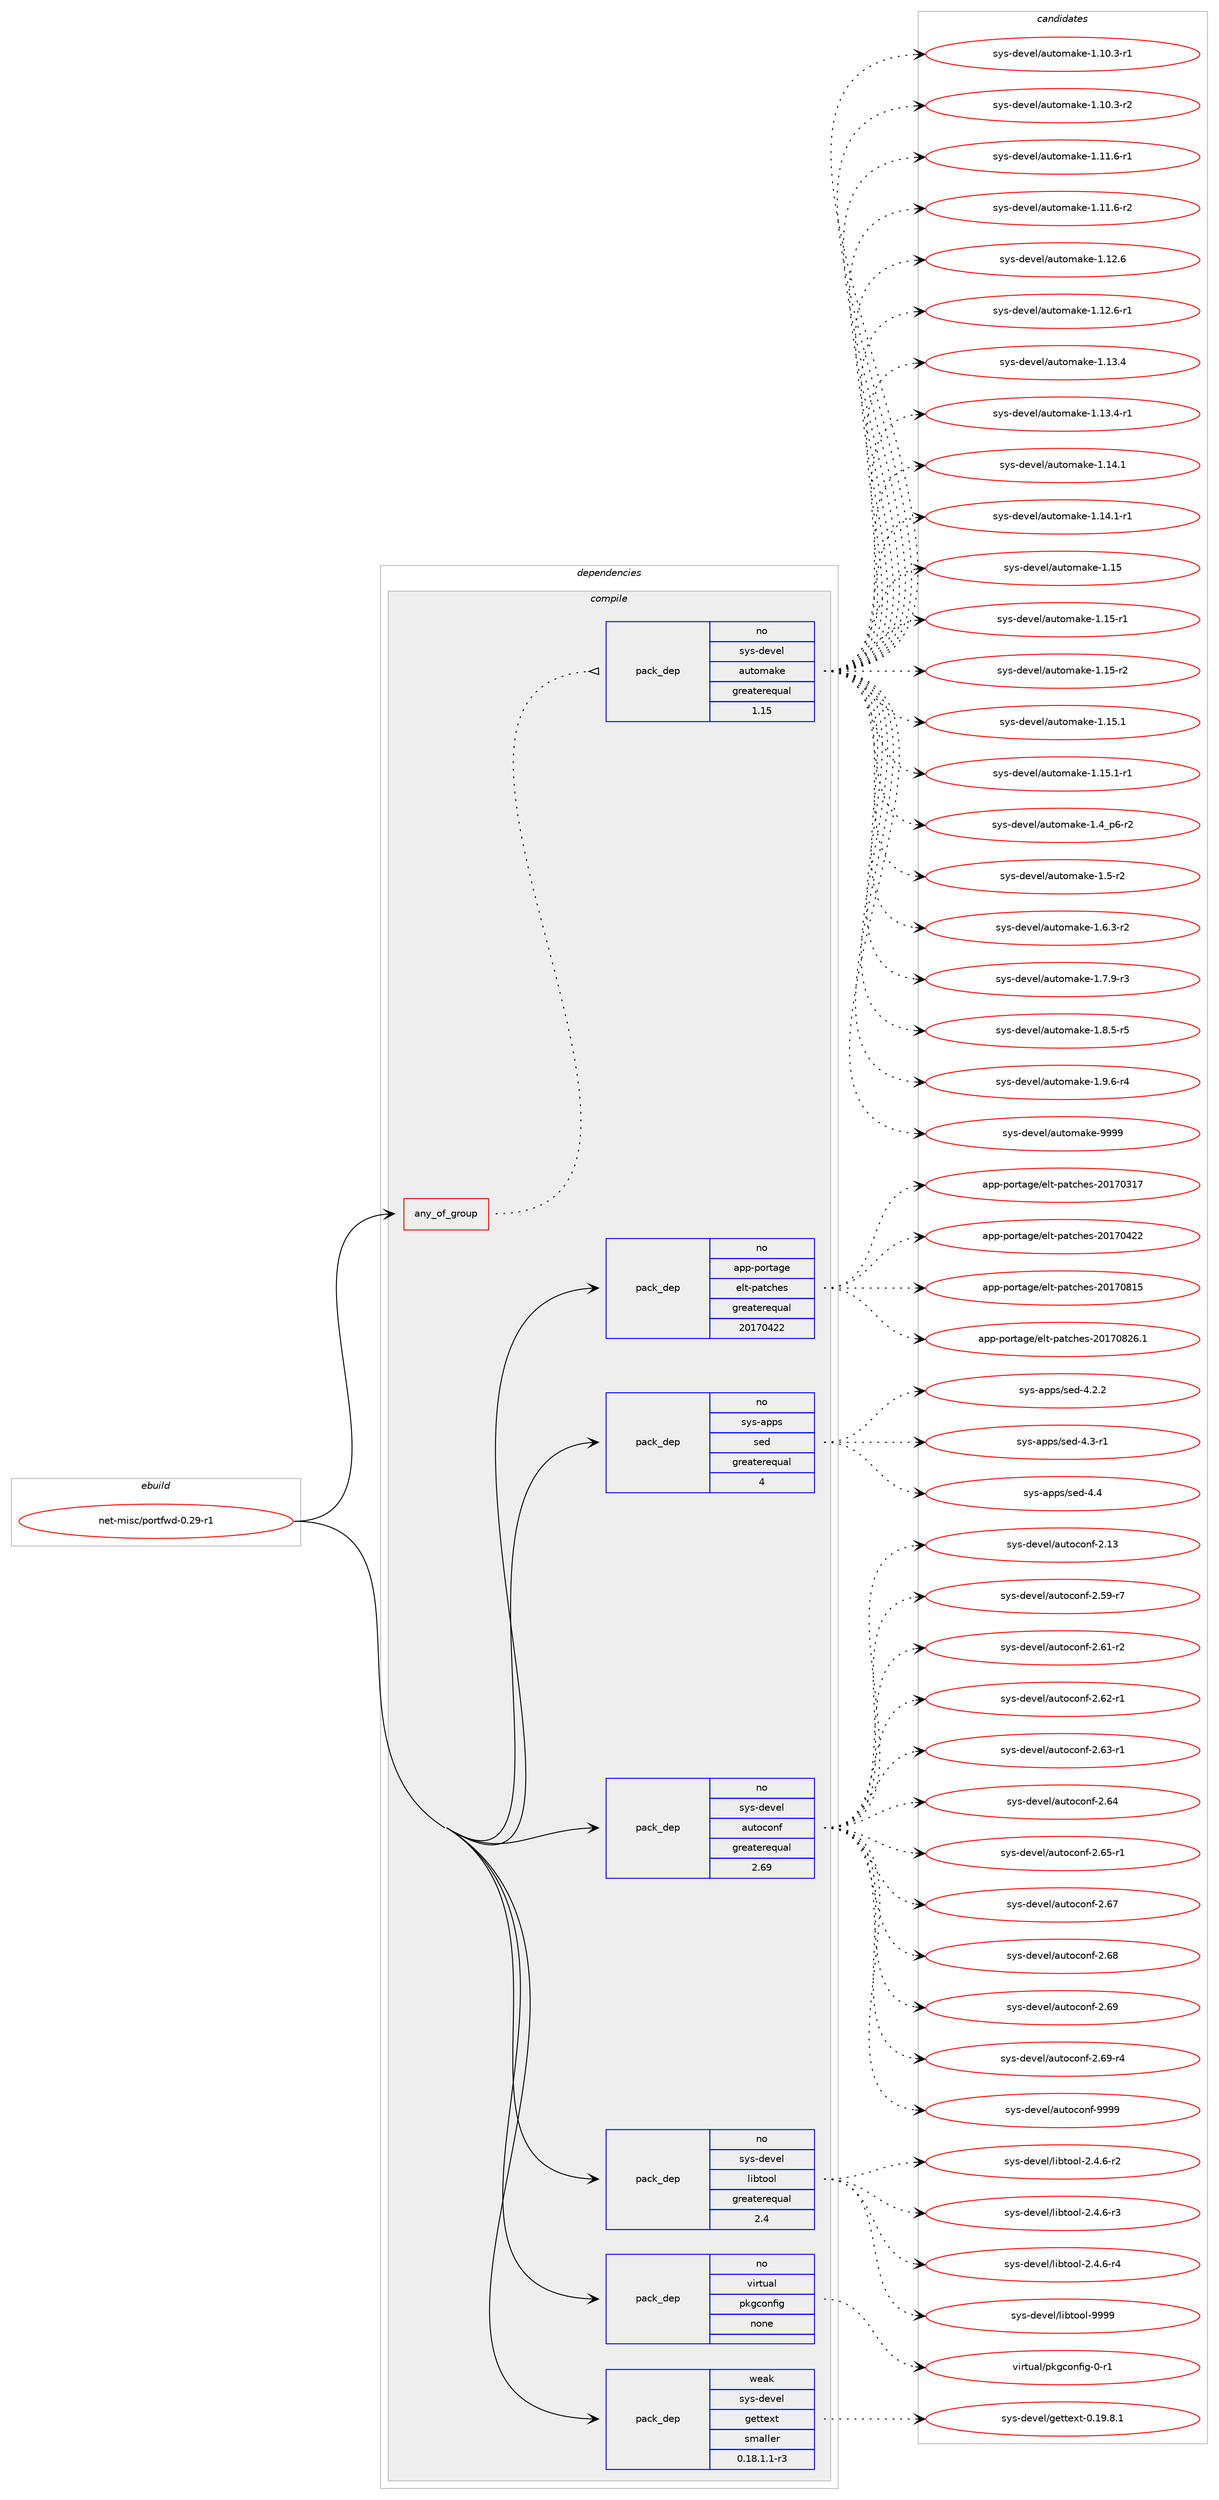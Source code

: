 digraph prolog {

# *************
# Graph options
# *************

newrank=true;
concentrate=true;
compound=true;
graph [rankdir=LR,fontname=Helvetica,fontsize=10,ranksep=1.5];#, ranksep=2.5, nodesep=0.2];
edge  [arrowhead=vee];
node  [fontname=Helvetica,fontsize=10];

# **********
# The ebuild
# **********

subgraph cluster_leftcol {
color=gray;
rank=same;
label=<<i>ebuild</i>>;
id [label="net-misc/portfwd-0.29-r1", color=red, width=4, href="../net-misc/portfwd-0.29-r1.svg"];
}

# ****************
# The dependencies
# ****************

subgraph cluster_midcol {
color=gray;
label=<<i>dependencies</i>>;
subgraph cluster_compile {
fillcolor="#eeeeee";
style=filled;
label=<<i>compile</i>>;
subgraph any7108 {
dependency429243 [label=<<TABLE BORDER="0" CELLBORDER="1" CELLSPACING="0" CELLPADDING="4"><TR><TD CELLPADDING="10">any_of_group</TD></TR></TABLE>>, shape=none, color=red];subgraph pack315651 {
dependency429244 [label=<<TABLE BORDER="0" CELLBORDER="1" CELLSPACING="0" CELLPADDING="4" WIDTH="220"><TR><TD ROWSPAN="6" CELLPADDING="30">pack_dep</TD></TR><TR><TD WIDTH="110">no</TD></TR><TR><TD>sys-devel</TD></TR><TR><TD>automake</TD></TR><TR><TD>greaterequal</TD></TR><TR><TD>1.15</TD></TR></TABLE>>, shape=none, color=blue];
}
dependency429243:e -> dependency429244:w [weight=20,style="dotted",arrowhead="oinv"];
}
id:e -> dependency429243:w [weight=20,style="solid",arrowhead="vee"];
subgraph pack315652 {
dependency429245 [label=<<TABLE BORDER="0" CELLBORDER="1" CELLSPACING="0" CELLPADDING="4" WIDTH="220"><TR><TD ROWSPAN="6" CELLPADDING="30">pack_dep</TD></TR><TR><TD WIDTH="110">no</TD></TR><TR><TD>app-portage</TD></TR><TR><TD>elt-patches</TD></TR><TR><TD>greaterequal</TD></TR><TR><TD>20170422</TD></TR></TABLE>>, shape=none, color=blue];
}
id:e -> dependency429245:w [weight=20,style="solid",arrowhead="vee"];
subgraph pack315653 {
dependency429246 [label=<<TABLE BORDER="0" CELLBORDER="1" CELLSPACING="0" CELLPADDING="4" WIDTH="220"><TR><TD ROWSPAN="6" CELLPADDING="30">pack_dep</TD></TR><TR><TD WIDTH="110">no</TD></TR><TR><TD>sys-apps</TD></TR><TR><TD>sed</TD></TR><TR><TD>greaterequal</TD></TR><TR><TD>4</TD></TR></TABLE>>, shape=none, color=blue];
}
id:e -> dependency429246:w [weight=20,style="solid",arrowhead="vee"];
subgraph pack315654 {
dependency429247 [label=<<TABLE BORDER="0" CELLBORDER="1" CELLSPACING="0" CELLPADDING="4" WIDTH="220"><TR><TD ROWSPAN="6" CELLPADDING="30">pack_dep</TD></TR><TR><TD WIDTH="110">no</TD></TR><TR><TD>sys-devel</TD></TR><TR><TD>autoconf</TD></TR><TR><TD>greaterequal</TD></TR><TR><TD>2.69</TD></TR></TABLE>>, shape=none, color=blue];
}
id:e -> dependency429247:w [weight=20,style="solid",arrowhead="vee"];
subgraph pack315655 {
dependency429248 [label=<<TABLE BORDER="0" CELLBORDER="1" CELLSPACING="0" CELLPADDING="4" WIDTH="220"><TR><TD ROWSPAN="6" CELLPADDING="30">pack_dep</TD></TR><TR><TD WIDTH="110">no</TD></TR><TR><TD>sys-devel</TD></TR><TR><TD>libtool</TD></TR><TR><TD>greaterequal</TD></TR><TR><TD>2.4</TD></TR></TABLE>>, shape=none, color=blue];
}
id:e -> dependency429248:w [weight=20,style="solid",arrowhead="vee"];
subgraph pack315656 {
dependency429249 [label=<<TABLE BORDER="0" CELLBORDER="1" CELLSPACING="0" CELLPADDING="4" WIDTH="220"><TR><TD ROWSPAN="6" CELLPADDING="30">pack_dep</TD></TR><TR><TD WIDTH="110">no</TD></TR><TR><TD>virtual</TD></TR><TR><TD>pkgconfig</TD></TR><TR><TD>none</TD></TR><TR><TD></TD></TR></TABLE>>, shape=none, color=blue];
}
id:e -> dependency429249:w [weight=20,style="solid",arrowhead="vee"];
subgraph pack315657 {
dependency429250 [label=<<TABLE BORDER="0" CELLBORDER="1" CELLSPACING="0" CELLPADDING="4" WIDTH="220"><TR><TD ROWSPAN="6" CELLPADDING="30">pack_dep</TD></TR><TR><TD WIDTH="110">weak</TD></TR><TR><TD>sys-devel</TD></TR><TR><TD>gettext</TD></TR><TR><TD>smaller</TD></TR><TR><TD>0.18.1.1-r3</TD></TR></TABLE>>, shape=none, color=blue];
}
id:e -> dependency429250:w [weight=20,style="solid",arrowhead="vee"];
}
subgraph cluster_compileandrun {
fillcolor="#eeeeee";
style=filled;
label=<<i>compile and run</i>>;
}
subgraph cluster_run {
fillcolor="#eeeeee";
style=filled;
label=<<i>run</i>>;
}
}

# **************
# The candidates
# **************

subgraph cluster_choices {
rank=same;
color=gray;
label=<<i>candidates</i>>;

subgraph choice315651 {
color=black;
nodesep=1;
choice11512111545100101118101108479711711611110997107101454946494846514511449 [label="sys-devel/automake-1.10.3-r1", color=red, width=4,href="../sys-devel/automake-1.10.3-r1.svg"];
choice11512111545100101118101108479711711611110997107101454946494846514511450 [label="sys-devel/automake-1.10.3-r2", color=red, width=4,href="../sys-devel/automake-1.10.3-r2.svg"];
choice11512111545100101118101108479711711611110997107101454946494946544511449 [label="sys-devel/automake-1.11.6-r1", color=red, width=4,href="../sys-devel/automake-1.11.6-r1.svg"];
choice11512111545100101118101108479711711611110997107101454946494946544511450 [label="sys-devel/automake-1.11.6-r2", color=red, width=4,href="../sys-devel/automake-1.11.6-r2.svg"];
choice1151211154510010111810110847971171161111099710710145494649504654 [label="sys-devel/automake-1.12.6", color=red, width=4,href="../sys-devel/automake-1.12.6.svg"];
choice11512111545100101118101108479711711611110997107101454946495046544511449 [label="sys-devel/automake-1.12.6-r1", color=red, width=4,href="../sys-devel/automake-1.12.6-r1.svg"];
choice1151211154510010111810110847971171161111099710710145494649514652 [label="sys-devel/automake-1.13.4", color=red, width=4,href="../sys-devel/automake-1.13.4.svg"];
choice11512111545100101118101108479711711611110997107101454946495146524511449 [label="sys-devel/automake-1.13.4-r1", color=red, width=4,href="../sys-devel/automake-1.13.4-r1.svg"];
choice1151211154510010111810110847971171161111099710710145494649524649 [label="sys-devel/automake-1.14.1", color=red, width=4,href="../sys-devel/automake-1.14.1.svg"];
choice11512111545100101118101108479711711611110997107101454946495246494511449 [label="sys-devel/automake-1.14.1-r1", color=red, width=4,href="../sys-devel/automake-1.14.1-r1.svg"];
choice115121115451001011181011084797117116111109971071014549464953 [label="sys-devel/automake-1.15", color=red, width=4,href="../sys-devel/automake-1.15.svg"];
choice1151211154510010111810110847971171161111099710710145494649534511449 [label="sys-devel/automake-1.15-r1", color=red, width=4,href="../sys-devel/automake-1.15-r1.svg"];
choice1151211154510010111810110847971171161111099710710145494649534511450 [label="sys-devel/automake-1.15-r2", color=red, width=4,href="../sys-devel/automake-1.15-r2.svg"];
choice1151211154510010111810110847971171161111099710710145494649534649 [label="sys-devel/automake-1.15.1", color=red, width=4,href="../sys-devel/automake-1.15.1.svg"];
choice11512111545100101118101108479711711611110997107101454946495346494511449 [label="sys-devel/automake-1.15.1-r1", color=red, width=4,href="../sys-devel/automake-1.15.1-r1.svg"];
choice115121115451001011181011084797117116111109971071014549465295112544511450 [label="sys-devel/automake-1.4_p6-r2", color=red, width=4,href="../sys-devel/automake-1.4_p6-r2.svg"];
choice11512111545100101118101108479711711611110997107101454946534511450 [label="sys-devel/automake-1.5-r2", color=red, width=4,href="../sys-devel/automake-1.5-r2.svg"];
choice115121115451001011181011084797117116111109971071014549465446514511450 [label="sys-devel/automake-1.6.3-r2", color=red, width=4,href="../sys-devel/automake-1.6.3-r2.svg"];
choice115121115451001011181011084797117116111109971071014549465546574511451 [label="sys-devel/automake-1.7.9-r3", color=red, width=4,href="../sys-devel/automake-1.7.9-r3.svg"];
choice115121115451001011181011084797117116111109971071014549465646534511453 [label="sys-devel/automake-1.8.5-r5", color=red, width=4,href="../sys-devel/automake-1.8.5-r5.svg"];
choice115121115451001011181011084797117116111109971071014549465746544511452 [label="sys-devel/automake-1.9.6-r4", color=red, width=4,href="../sys-devel/automake-1.9.6-r4.svg"];
choice115121115451001011181011084797117116111109971071014557575757 [label="sys-devel/automake-9999", color=red, width=4,href="../sys-devel/automake-9999.svg"];
dependency429244:e -> choice11512111545100101118101108479711711611110997107101454946494846514511449:w [style=dotted,weight="100"];
dependency429244:e -> choice11512111545100101118101108479711711611110997107101454946494846514511450:w [style=dotted,weight="100"];
dependency429244:e -> choice11512111545100101118101108479711711611110997107101454946494946544511449:w [style=dotted,weight="100"];
dependency429244:e -> choice11512111545100101118101108479711711611110997107101454946494946544511450:w [style=dotted,weight="100"];
dependency429244:e -> choice1151211154510010111810110847971171161111099710710145494649504654:w [style=dotted,weight="100"];
dependency429244:e -> choice11512111545100101118101108479711711611110997107101454946495046544511449:w [style=dotted,weight="100"];
dependency429244:e -> choice1151211154510010111810110847971171161111099710710145494649514652:w [style=dotted,weight="100"];
dependency429244:e -> choice11512111545100101118101108479711711611110997107101454946495146524511449:w [style=dotted,weight="100"];
dependency429244:e -> choice1151211154510010111810110847971171161111099710710145494649524649:w [style=dotted,weight="100"];
dependency429244:e -> choice11512111545100101118101108479711711611110997107101454946495246494511449:w [style=dotted,weight="100"];
dependency429244:e -> choice115121115451001011181011084797117116111109971071014549464953:w [style=dotted,weight="100"];
dependency429244:e -> choice1151211154510010111810110847971171161111099710710145494649534511449:w [style=dotted,weight="100"];
dependency429244:e -> choice1151211154510010111810110847971171161111099710710145494649534511450:w [style=dotted,weight="100"];
dependency429244:e -> choice1151211154510010111810110847971171161111099710710145494649534649:w [style=dotted,weight="100"];
dependency429244:e -> choice11512111545100101118101108479711711611110997107101454946495346494511449:w [style=dotted,weight="100"];
dependency429244:e -> choice115121115451001011181011084797117116111109971071014549465295112544511450:w [style=dotted,weight="100"];
dependency429244:e -> choice11512111545100101118101108479711711611110997107101454946534511450:w [style=dotted,weight="100"];
dependency429244:e -> choice115121115451001011181011084797117116111109971071014549465446514511450:w [style=dotted,weight="100"];
dependency429244:e -> choice115121115451001011181011084797117116111109971071014549465546574511451:w [style=dotted,weight="100"];
dependency429244:e -> choice115121115451001011181011084797117116111109971071014549465646534511453:w [style=dotted,weight="100"];
dependency429244:e -> choice115121115451001011181011084797117116111109971071014549465746544511452:w [style=dotted,weight="100"];
dependency429244:e -> choice115121115451001011181011084797117116111109971071014557575757:w [style=dotted,weight="100"];
}
subgraph choice315652 {
color=black;
nodesep=1;
choice97112112451121111141169710310147101108116451129711699104101115455048495548514955 [label="app-portage/elt-patches-20170317", color=red, width=4,href="../app-portage/elt-patches-20170317.svg"];
choice97112112451121111141169710310147101108116451129711699104101115455048495548525050 [label="app-portage/elt-patches-20170422", color=red, width=4,href="../app-portage/elt-patches-20170422.svg"];
choice97112112451121111141169710310147101108116451129711699104101115455048495548564953 [label="app-portage/elt-patches-20170815", color=red, width=4,href="../app-portage/elt-patches-20170815.svg"];
choice971121124511211111411697103101471011081164511297116991041011154550484955485650544649 [label="app-portage/elt-patches-20170826.1", color=red, width=4,href="../app-portage/elt-patches-20170826.1.svg"];
dependency429245:e -> choice97112112451121111141169710310147101108116451129711699104101115455048495548514955:w [style=dotted,weight="100"];
dependency429245:e -> choice97112112451121111141169710310147101108116451129711699104101115455048495548525050:w [style=dotted,weight="100"];
dependency429245:e -> choice97112112451121111141169710310147101108116451129711699104101115455048495548564953:w [style=dotted,weight="100"];
dependency429245:e -> choice971121124511211111411697103101471011081164511297116991041011154550484955485650544649:w [style=dotted,weight="100"];
}
subgraph choice315653 {
color=black;
nodesep=1;
choice115121115459711211211547115101100455246504650 [label="sys-apps/sed-4.2.2", color=red, width=4,href="../sys-apps/sed-4.2.2.svg"];
choice115121115459711211211547115101100455246514511449 [label="sys-apps/sed-4.3-r1", color=red, width=4,href="../sys-apps/sed-4.3-r1.svg"];
choice11512111545971121121154711510110045524652 [label="sys-apps/sed-4.4", color=red, width=4,href="../sys-apps/sed-4.4.svg"];
dependency429246:e -> choice115121115459711211211547115101100455246504650:w [style=dotted,weight="100"];
dependency429246:e -> choice115121115459711211211547115101100455246514511449:w [style=dotted,weight="100"];
dependency429246:e -> choice11512111545971121121154711510110045524652:w [style=dotted,weight="100"];
}
subgraph choice315654 {
color=black;
nodesep=1;
choice115121115451001011181011084797117116111991111101024550464951 [label="sys-devel/autoconf-2.13", color=red, width=4,href="../sys-devel/autoconf-2.13.svg"];
choice1151211154510010111810110847971171161119911111010245504653574511455 [label="sys-devel/autoconf-2.59-r7", color=red, width=4,href="../sys-devel/autoconf-2.59-r7.svg"];
choice1151211154510010111810110847971171161119911111010245504654494511450 [label="sys-devel/autoconf-2.61-r2", color=red, width=4,href="../sys-devel/autoconf-2.61-r2.svg"];
choice1151211154510010111810110847971171161119911111010245504654504511449 [label="sys-devel/autoconf-2.62-r1", color=red, width=4,href="../sys-devel/autoconf-2.62-r1.svg"];
choice1151211154510010111810110847971171161119911111010245504654514511449 [label="sys-devel/autoconf-2.63-r1", color=red, width=4,href="../sys-devel/autoconf-2.63-r1.svg"];
choice115121115451001011181011084797117116111991111101024550465452 [label="sys-devel/autoconf-2.64", color=red, width=4,href="../sys-devel/autoconf-2.64.svg"];
choice1151211154510010111810110847971171161119911111010245504654534511449 [label="sys-devel/autoconf-2.65-r1", color=red, width=4,href="../sys-devel/autoconf-2.65-r1.svg"];
choice115121115451001011181011084797117116111991111101024550465455 [label="sys-devel/autoconf-2.67", color=red, width=4,href="../sys-devel/autoconf-2.67.svg"];
choice115121115451001011181011084797117116111991111101024550465456 [label="sys-devel/autoconf-2.68", color=red, width=4,href="../sys-devel/autoconf-2.68.svg"];
choice115121115451001011181011084797117116111991111101024550465457 [label="sys-devel/autoconf-2.69", color=red, width=4,href="../sys-devel/autoconf-2.69.svg"];
choice1151211154510010111810110847971171161119911111010245504654574511452 [label="sys-devel/autoconf-2.69-r4", color=red, width=4,href="../sys-devel/autoconf-2.69-r4.svg"];
choice115121115451001011181011084797117116111991111101024557575757 [label="sys-devel/autoconf-9999", color=red, width=4,href="../sys-devel/autoconf-9999.svg"];
dependency429247:e -> choice115121115451001011181011084797117116111991111101024550464951:w [style=dotted,weight="100"];
dependency429247:e -> choice1151211154510010111810110847971171161119911111010245504653574511455:w [style=dotted,weight="100"];
dependency429247:e -> choice1151211154510010111810110847971171161119911111010245504654494511450:w [style=dotted,weight="100"];
dependency429247:e -> choice1151211154510010111810110847971171161119911111010245504654504511449:w [style=dotted,weight="100"];
dependency429247:e -> choice1151211154510010111810110847971171161119911111010245504654514511449:w [style=dotted,weight="100"];
dependency429247:e -> choice115121115451001011181011084797117116111991111101024550465452:w [style=dotted,weight="100"];
dependency429247:e -> choice1151211154510010111810110847971171161119911111010245504654534511449:w [style=dotted,weight="100"];
dependency429247:e -> choice115121115451001011181011084797117116111991111101024550465455:w [style=dotted,weight="100"];
dependency429247:e -> choice115121115451001011181011084797117116111991111101024550465456:w [style=dotted,weight="100"];
dependency429247:e -> choice115121115451001011181011084797117116111991111101024550465457:w [style=dotted,weight="100"];
dependency429247:e -> choice1151211154510010111810110847971171161119911111010245504654574511452:w [style=dotted,weight="100"];
dependency429247:e -> choice115121115451001011181011084797117116111991111101024557575757:w [style=dotted,weight="100"];
}
subgraph choice315655 {
color=black;
nodesep=1;
choice1151211154510010111810110847108105981161111111084550465246544511450 [label="sys-devel/libtool-2.4.6-r2", color=red, width=4,href="../sys-devel/libtool-2.4.6-r2.svg"];
choice1151211154510010111810110847108105981161111111084550465246544511451 [label="sys-devel/libtool-2.4.6-r3", color=red, width=4,href="../sys-devel/libtool-2.4.6-r3.svg"];
choice1151211154510010111810110847108105981161111111084550465246544511452 [label="sys-devel/libtool-2.4.6-r4", color=red, width=4,href="../sys-devel/libtool-2.4.6-r4.svg"];
choice1151211154510010111810110847108105981161111111084557575757 [label="sys-devel/libtool-9999", color=red, width=4,href="../sys-devel/libtool-9999.svg"];
dependency429248:e -> choice1151211154510010111810110847108105981161111111084550465246544511450:w [style=dotted,weight="100"];
dependency429248:e -> choice1151211154510010111810110847108105981161111111084550465246544511451:w [style=dotted,weight="100"];
dependency429248:e -> choice1151211154510010111810110847108105981161111111084550465246544511452:w [style=dotted,weight="100"];
dependency429248:e -> choice1151211154510010111810110847108105981161111111084557575757:w [style=dotted,weight="100"];
}
subgraph choice315656 {
color=black;
nodesep=1;
choice11810511411611797108471121071039911111010210510345484511449 [label="virtual/pkgconfig-0-r1", color=red, width=4,href="../virtual/pkgconfig-0-r1.svg"];
dependency429249:e -> choice11810511411611797108471121071039911111010210510345484511449:w [style=dotted,weight="100"];
}
subgraph choice315657 {
color=black;
nodesep=1;
choice1151211154510010111810110847103101116116101120116454846495746564649 [label="sys-devel/gettext-0.19.8.1", color=red, width=4,href="../sys-devel/gettext-0.19.8.1.svg"];
dependency429250:e -> choice1151211154510010111810110847103101116116101120116454846495746564649:w [style=dotted,weight="100"];
}
}

}
